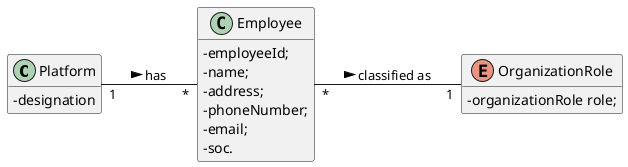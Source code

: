 @startuml
hide methods
left to right direction
skinparam classAttributeIconSize 0


class Platform {
  -designation
}

class Employee {
	-employeeId;
	-name;
	-address;
	-phoneNumber;
	-email;
	-soc.
}

enum OrganizationRole {
  -organizationRole role;
}




Platform "1" -- "*" Employee : has >
Employee "*" -- "1" OrganizationRole: classified as >



@enduml